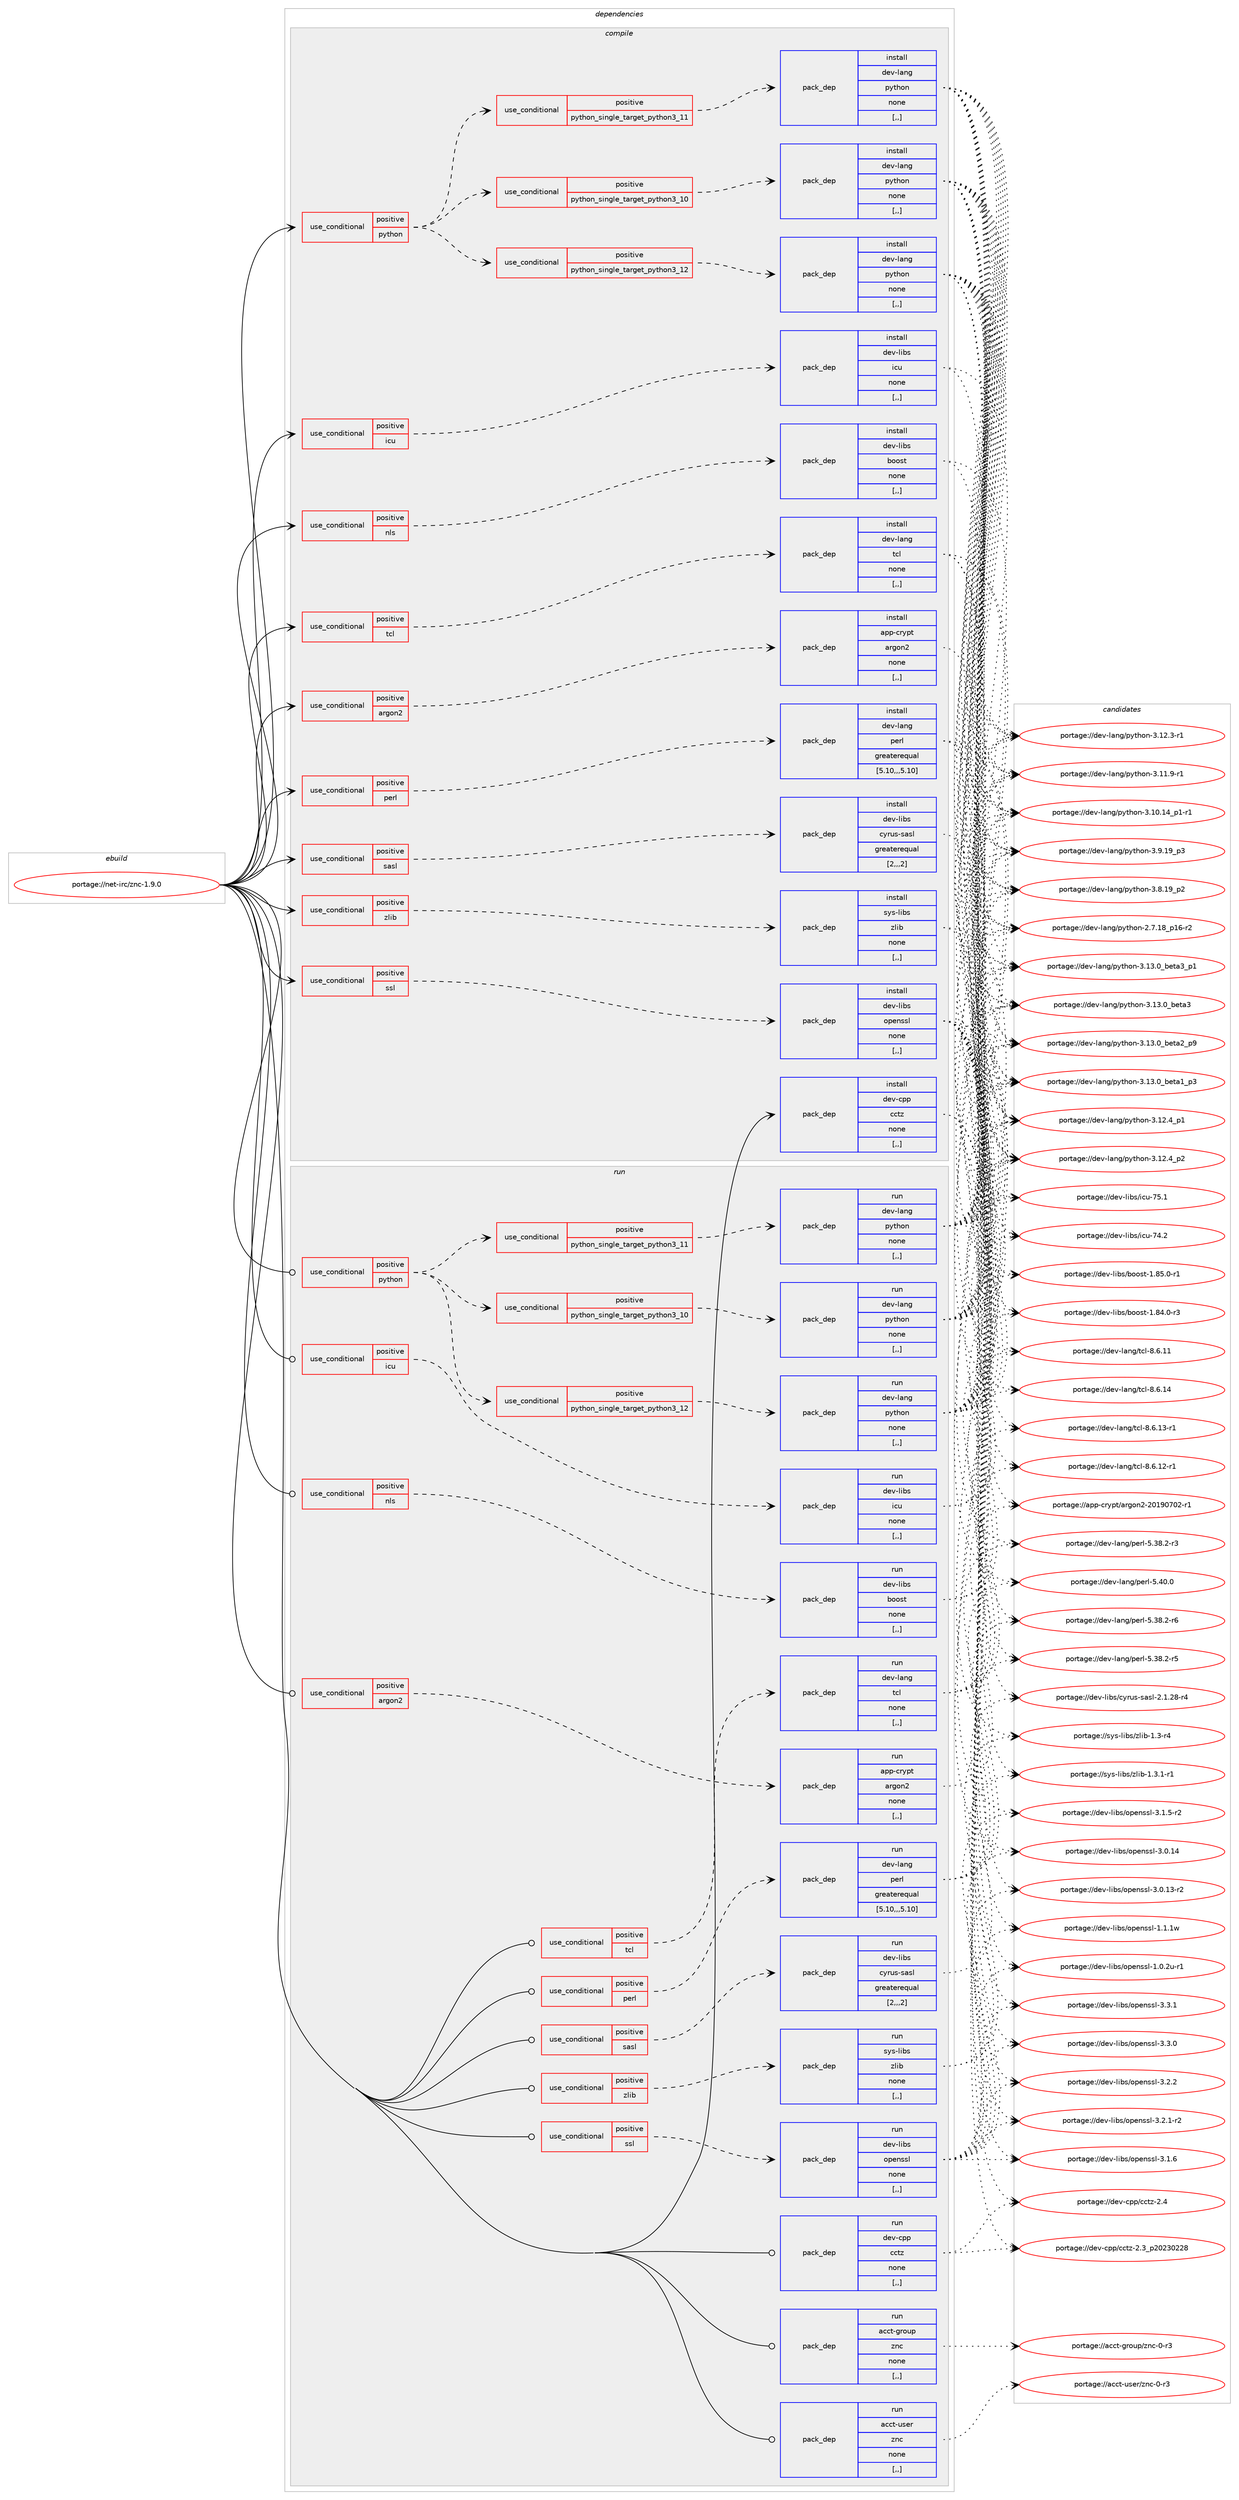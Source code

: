 digraph prolog {

# *************
# Graph options
# *************

newrank=true;
concentrate=true;
compound=true;
graph [rankdir=LR,fontname=Helvetica,fontsize=10,ranksep=1.5];#, ranksep=2.5, nodesep=0.2];
edge  [arrowhead=vee];
node  [fontname=Helvetica,fontsize=10];

# **********
# The ebuild
# **********

subgraph cluster_leftcol {
color=gray;
label=<<i>ebuild</i>>;
id [label="portage://net-irc/znc-1.9.0", color=red, width=4, href="../net-irc/znc-1.9.0.svg"];
}

# ****************
# The dependencies
# ****************

subgraph cluster_midcol {
color=gray;
label=<<i>dependencies</i>>;
subgraph cluster_compile {
fillcolor="#eeeeee";
style=filled;
label=<<i>compile</i>>;
subgraph cond92760 {
dependency356218 [label=<<TABLE BORDER="0" CELLBORDER="1" CELLSPACING="0" CELLPADDING="4"><TR><TD ROWSPAN="3" CELLPADDING="10">use_conditional</TD></TR><TR><TD>positive</TD></TR><TR><TD>argon2</TD></TR></TABLE>>, shape=none, color=red];
subgraph pack260799 {
dependency356219 [label=<<TABLE BORDER="0" CELLBORDER="1" CELLSPACING="0" CELLPADDING="4" WIDTH="220"><TR><TD ROWSPAN="6" CELLPADDING="30">pack_dep</TD></TR><TR><TD WIDTH="110">install</TD></TR><TR><TD>app-crypt</TD></TR><TR><TD>argon2</TD></TR><TR><TD>none</TD></TR><TR><TD>[,,]</TD></TR></TABLE>>, shape=none, color=blue];
}
dependency356218:e -> dependency356219:w [weight=20,style="dashed",arrowhead="vee"];
}
id:e -> dependency356218:w [weight=20,style="solid",arrowhead="vee"];
subgraph cond92761 {
dependency356220 [label=<<TABLE BORDER="0" CELLBORDER="1" CELLSPACING="0" CELLPADDING="4"><TR><TD ROWSPAN="3" CELLPADDING="10">use_conditional</TD></TR><TR><TD>positive</TD></TR><TR><TD>icu</TD></TR></TABLE>>, shape=none, color=red];
subgraph pack260800 {
dependency356221 [label=<<TABLE BORDER="0" CELLBORDER="1" CELLSPACING="0" CELLPADDING="4" WIDTH="220"><TR><TD ROWSPAN="6" CELLPADDING="30">pack_dep</TD></TR><TR><TD WIDTH="110">install</TD></TR><TR><TD>dev-libs</TD></TR><TR><TD>icu</TD></TR><TR><TD>none</TD></TR><TR><TD>[,,]</TD></TR></TABLE>>, shape=none, color=blue];
}
dependency356220:e -> dependency356221:w [weight=20,style="dashed",arrowhead="vee"];
}
id:e -> dependency356220:w [weight=20,style="solid",arrowhead="vee"];
subgraph cond92762 {
dependency356222 [label=<<TABLE BORDER="0" CELLBORDER="1" CELLSPACING="0" CELLPADDING="4"><TR><TD ROWSPAN="3" CELLPADDING="10">use_conditional</TD></TR><TR><TD>positive</TD></TR><TR><TD>nls</TD></TR></TABLE>>, shape=none, color=red];
subgraph pack260801 {
dependency356223 [label=<<TABLE BORDER="0" CELLBORDER="1" CELLSPACING="0" CELLPADDING="4" WIDTH="220"><TR><TD ROWSPAN="6" CELLPADDING="30">pack_dep</TD></TR><TR><TD WIDTH="110">install</TD></TR><TR><TD>dev-libs</TD></TR><TR><TD>boost</TD></TR><TR><TD>none</TD></TR><TR><TD>[,,]</TD></TR></TABLE>>, shape=none, color=blue];
}
dependency356222:e -> dependency356223:w [weight=20,style="dashed",arrowhead="vee"];
}
id:e -> dependency356222:w [weight=20,style="solid",arrowhead="vee"];
subgraph cond92763 {
dependency356224 [label=<<TABLE BORDER="0" CELLBORDER="1" CELLSPACING="0" CELLPADDING="4"><TR><TD ROWSPAN="3" CELLPADDING="10">use_conditional</TD></TR><TR><TD>positive</TD></TR><TR><TD>perl</TD></TR></TABLE>>, shape=none, color=red];
subgraph pack260802 {
dependency356225 [label=<<TABLE BORDER="0" CELLBORDER="1" CELLSPACING="0" CELLPADDING="4" WIDTH="220"><TR><TD ROWSPAN="6" CELLPADDING="30">pack_dep</TD></TR><TR><TD WIDTH="110">install</TD></TR><TR><TD>dev-lang</TD></TR><TR><TD>perl</TD></TR><TR><TD>greaterequal</TD></TR><TR><TD>[5.10,,,5.10]</TD></TR></TABLE>>, shape=none, color=blue];
}
dependency356224:e -> dependency356225:w [weight=20,style="dashed",arrowhead="vee"];
}
id:e -> dependency356224:w [weight=20,style="solid",arrowhead="vee"];
subgraph cond92764 {
dependency356226 [label=<<TABLE BORDER="0" CELLBORDER="1" CELLSPACING="0" CELLPADDING="4"><TR><TD ROWSPAN="3" CELLPADDING="10">use_conditional</TD></TR><TR><TD>positive</TD></TR><TR><TD>python</TD></TR></TABLE>>, shape=none, color=red];
subgraph cond92765 {
dependency356227 [label=<<TABLE BORDER="0" CELLBORDER="1" CELLSPACING="0" CELLPADDING="4"><TR><TD ROWSPAN="3" CELLPADDING="10">use_conditional</TD></TR><TR><TD>positive</TD></TR><TR><TD>python_single_target_python3_10</TD></TR></TABLE>>, shape=none, color=red];
subgraph pack260803 {
dependency356228 [label=<<TABLE BORDER="0" CELLBORDER="1" CELLSPACING="0" CELLPADDING="4" WIDTH="220"><TR><TD ROWSPAN="6" CELLPADDING="30">pack_dep</TD></TR><TR><TD WIDTH="110">install</TD></TR><TR><TD>dev-lang</TD></TR><TR><TD>python</TD></TR><TR><TD>none</TD></TR><TR><TD>[,,]</TD></TR></TABLE>>, shape=none, color=blue];
}
dependency356227:e -> dependency356228:w [weight=20,style="dashed",arrowhead="vee"];
}
dependency356226:e -> dependency356227:w [weight=20,style="dashed",arrowhead="vee"];
subgraph cond92766 {
dependency356229 [label=<<TABLE BORDER="0" CELLBORDER="1" CELLSPACING="0" CELLPADDING="4"><TR><TD ROWSPAN="3" CELLPADDING="10">use_conditional</TD></TR><TR><TD>positive</TD></TR><TR><TD>python_single_target_python3_11</TD></TR></TABLE>>, shape=none, color=red];
subgraph pack260804 {
dependency356230 [label=<<TABLE BORDER="0" CELLBORDER="1" CELLSPACING="0" CELLPADDING="4" WIDTH="220"><TR><TD ROWSPAN="6" CELLPADDING="30">pack_dep</TD></TR><TR><TD WIDTH="110">install</TD></TR><TR><TD>dev-lang</TD></TR><TR><TD>python</TD></TR><TR><TD>none</TD></TR><TR><TD>[,,]</TD></TR></TABLE>>, shape=none, color=blue];
}
dependency356229:e -> dependency356230:w [weight=20,style="dashed",arrowhead="vee"];
}
dependency356226:e -> dependency356229:w [weight=20,style="dashed",arrowhead="vee"];
subgraph cond92767 {
dependency356231 [label=<<TABLE BORDER="0" CELLBORDER="1" CELLSPACING="0" CELLPADDING="4"><TR><TD ROWSPAN="3" CELLPADDING="10">use_conditional</TD></TR><TR><TD>positive</TD></TR><TR><TD>python_single_target_python3_12</TD></TR></TABLE>>, shape=none, color=red];
subgraph pack260805 {
dependency356232 [label=<<TABLE BORDER="0" CELLBORDER="1" CELLSPACING="0" CELLPADDING="4" WIDTH="220"><TR><TD ROWSPAN="6" CELLPADDING="30">pack_dep</TD></TR><TR><TD WIDTH="110">install</TD></TR><TR><TD>dev-lang</TD></TR><TR><TD>python</TD></TR><TR><TD>none</TD></TR><TR><TD>[,,]</TD></TR></TABLE>>, shape=none, color=blue];
}
dependency356231:e -> dependency356232:w [weight=20,style="dashed",arrowhead="vee"];
}
dependency356226:e -> dependency356231:w [weight=20,style="dashed",arrowhead="vee"];
}
id:e -> dependency356226:w [weight=20,style="solid",arrowhead="vee"];
subgraph cond92768 {
dependency356233 [label=<<TABLE BORDER="0" CELLBORDER="1" CELLSPACING="0" CELLPADDING="4"><TR><TD ROWSPAN="3" CELLPADDING="10">use_conditional</TD></TR><TR><TD>positive</TD></TR><TR><TD>sasl</TD></TR></TABLE>>, shape=none, color=red];
subgraph pack260806 {
dependency356234 [label=<<TABLE BORDER="0" CELLBORDER="1" CELLSPACING="0" CELLPADDING="4" WIDTH="220"><TR><TD ROWSPAN="6" CELLPADDING="30">pack_dep</TD></TR><TR><TD WIDTH="110">install</TD></TR><TR><TD>dev-libs</TD></TR><TR><TD>cyrus-sasl</TD></TR><TR><TD>greaterequal</TD></TR><TR><TD>[2,,,2]</TD></TR></TABLE>>, shape=none, color=blue];
}
dependency356233:e -> dependency356234:w [weight=20,style="dashed",arrowhead="vee"];
}
id:e -> dependency356233:w [weight=20,style="solid",arrowhead="vee"];
subgraph cond92769 {
dependency356235 [label=<<TABLE BORDER="0" CELLBORDER="1" CELLSPACING="0" CELLPADDING="4"><TR><TD ROWSPAN="3" CELLPADDING="10">use_conditional</TD></TR><TR><TD>positive</TD></TR><TR><TD>ssl</TD></TR></TABLE>>, shape=none, color=red];
subgraph pack260807 {
dependency356236 [label=<<TABLE BORDER="0" CELLBORDER="1" CELLSPACING="0" CELLPADDING="4" WIDTH="220"><TR><TD ROWSPAN="6" CELLPADDING="30">pack_dep</TD></TR><TR><TD WIDTH="110">install</TD></TR><TR><TD>dev-libs</TD></TR><TR><TD>openssl</TD></TR><TR><TD>none</TD></TR><TR><TD>[,,]</TD></TR></TABLE>>, shape=none, color=blue];
}
dependency356235:e -> dependency356236:w [weight=20,style="dashed",arrowhead="vee"];
}
id:e -> dependency356235:w [weight=20,style="solid",arrowhead="vee"];
subgraph cond92770 {
dependency356237 [label=<<TABLE BORDER="0" CELLBORDER="1" CELLSPACING="0" CELLPADDING="4"><TR><TD ROWSPAN="3" CELLPADDING="10">use_conditional</TD></TR><TR><TD>positive</TD></TR><TR><TD>tcl</TD></TR></TABLE>>, shape=none, color=red];
subgraph pack260808 {
dependency356238 [label=<<TABLE BORDER="0" CELLBORDER="1" CELLSPACING="0" CELLPADDING="4" WIDTH="220"><TR><TD ROWSPAN="6" CELLPADDING="30">pack_dep</TD></TR><TR><TD WIDTH="110">install</TD></TR><TR><TD>dev-lang</TD></TR><TR><TD>tcl</TD></TR><TR><TD>none</TD></TR><TR><TD>[,,]</TD></TR></TABLE>>, shape=none, color=blue];
}
dependency356237:e -> dependency356238:w [weight=20,style="dashed",arrowhead="vee"];
}
id:e -> dependency356237:w [weight=20,style="solid",arrowhead="vee"];
subgraph cond92771 {
dependency356239 [label=<<TABLE BORDER="0" CELLBORDER="1" CELLSPACING="0" CELLPADDING="4"><TR><TD ROWSPAN="3" CELLPADDING="10">use_conditional</TD></TR><TR><TD>positive</TD></TR><TR><TD>zlib</TD></TR></TABLE>>, shape=none, color=red];
subgraph pack260809 {
dependency356240 [label=<<TABLE BORDER="0" CELLBORDER="1" CELLSPACING="0" CELLPADDING="4" WIDTH="220"><TR><TD ROWSPAN="6" CELLPADDING="30">pack_dep</TD></TR><TR><TD WIDTH="110">install</TD></TR><TR><TD>sys-libs</TD></TR><TR><TD>zlib</TD></TR><TR><TD>none</TD></TR><TR><TD>[,,]</TD></TR></TABLE>>, shape=none, color=blue];
}
dependency356239:e -> dependency356240:w [weight=20,style="dashed",arrowhead="vee"];
}
id:e -> dependency356239:w [weight=20,style="solid",arrowhead="vee"];
subgraph pack260810 {
dependency356241 [label=<<TABLE BORDER="0" CELLBORDER="1" CELLSPACING="0" CELLPADDING="4" WIDTH="220"><TR><TD ROWSPAN="6" CELLPADDING="30">pack_dep</TD></TR><TR><TD WIDTH="110">install</TD></TR><TR><TD>dev-cpp</TD></TR><TR><TD>cctz</TD></TR><TR><TD>none</TD></TR><TR><TD>[,,]</TD></TR></TABLE>>, shape=none, color=blue];
}
id:e -> dependency356241:w [weight=20,style="solid",arrowhead="vee"];
}
subgraph cluster_compileandrun {
fillcolor="#eeeeee";
style=filled;
label=<<i>compile and run</i>>;
}
subgraph cluster_run {
fillcolor="#eeeeee";
style=filled;
label=<<i>run</i>>;
subgraph cond92772 {
dependency356242 [label=<<TABLE BORDER="0" CELLBORDER="1" CELLSPACING="0" CELLPADDING="4"><TR><TD ROWSPAN="3" CELLPADDING="10">use_conditional</TD></TR><TR><TD>positive</TD></TR><TR><TD>argon2</TD></TR></TABLE>>, shape=none, color=red];
subgraph pack260811 {
dependency356243 [label=<<TABLE BORDER="0" CELLBORDER="1" CELLSPACING="0" CELLPADDING="4" WIDTH="220"><TR><TD ROWSPAN="6" CELLPADDING="30">pack_dep</TD></TR><TR><TD WIDTH="110">run</TD></TR><TR><TD>app-crypt</TD></TR><TR><TD>argon2</TD></TR><TR><TD>none</TD></TR><TR><TD>[,,]</TD></TR></TABLE>>, shape=none, color=blue];
}
dependency356242:e -> dependency356243:w [weight=20,style="dashed",arrowhead="vee"];
}
id:e -> dependency356242:w [weight=20,style="solid",arrowhead="odot"];
subgraph cond92773 {
dependency356244 [label=<<TABLE BORDER="0" CELLBORDER="1" CELLSPACING="0" CELLPADDING="4"><TR><TD ROWSPAN="3" CELLPADDING="10">use_conditional</TD></TR><TR><TD>positive</TD></TR><TR><TD>icu</TD></TR></TABLE>>, shape=none, color=red];
subgraph pack260812 {
dependency356245 [label=<<TABLE BORDER="0" CELLBORDER="1" CELLSPACING="0" CELLPADDING="4" WIDTH="220"><TR><TD ROWSPAN="6" CELLPADDING="30">pack_dep</TD></TR><TR><TD WIDTH="110">run</TD></TR><TR><TD>dev-libs</TD></TR><TR><TD>icu</TD></TR><TR><TD>none</TD></TR><TR><TD>[,,]</TD></TR></TABLE>>, shape=none, color=blue];
}
dependency356244:e -> dependency356245:w [weight=20,style="dashed",arrowhead="vee"];
}
id:e -> dependency356244:w [weight=20,style="solid",arrowhead="odot"];
subgraph cond92774 {
dependency356246 [label=<<TABLE BORDER="0" CELLBORDER="1" CELLSPACING="0" CELLPADDING="4"><TR><TD ROWSPAN="3" CELLPADDING="10">use_conditional</TD></TR><TR><TD>positive</TD></TR><TR><TD>nls</TD></TR></TABLE>>, shape=none, color=red];
subgraph pack260813 {
dependency356247 [label=<<TABLE BORDER="0" CELLBORDER="1" CELLSPACING="0" CELLPADDING="4" WIDTH="220"><TR><TD ROWSPAN="6" CELLPADDING="30">pack_dep</TD></TR><TR><TD WIDTH="110">run</TD></TR><TR><TD>dev-libs</TD></TR><TR><TD>boost</TD></TR><TR><TD>none</TD></TR><TR><TD>[,,]</TD></TR></TABLE>>, shape=none, color=blue];
}
dependency356246:e -> dependency356247:w [weight=20,style="dashed",arrowhead="vee"];
}
id:e -> dependency356246:w [weight=20,style="solid",arrowhead="odot"];
subgraph cond92775 {
dependency356248 [label=<<TABLE BORDER="0" CELLBORDER="1" CELLSPACING="0" CELLPADDING="4"><TR><TD ROWSPAN="3" CELLPADDING="10">use_conditional</TD></TR><TR><TD>positive</TD></TR><TR><TD>perl</TD></TR></TABLE>>, shape=none, color=red];
subgraph pack260814 {
dependency356249 [label=<<TABLE BORDER="0" CELLBORDER="1" CELLSPACING="0" CELLPADDING="4" WIDTH="220"><TR><TD ROWSPAN="6" CELLPADDING="30">pack_dep</TD></TR><TR><TD WIDTH="110">run</TD></TR><TR><TD>dev-lang</TD></TR><TR><TD>perl</TD></TR><TR><TD>greaterequal</TD></TR><TR><TD>[5.10,,,5.10]</TD></TR></TABLE>>, shape=none, color=blue];
}
dependency356248:e -> dependency356249:w [weight=20,style="dashed",arrowhead="vee"];
}
id:e -> dependency356248:w [weight=20,style="solid",arrowhead="odot"];
subgraph cond92776 {
dependency356250 [label=<<TABLE BORDER="0" CELLBORDER="1" CELLSPACING="0" CELLPADDING="4"><TR><TD ROWSPAN="3" CELLPADDING="10">use_conditional</TD></TR><TR><TD>positive</TD></TR><TR><TD>python</TD></TR></TABLE>>, shape=none, color=red];
subgraph cond92777 {
dependency356251 [label=<<TABLE BORDER="0" CELLBORDER="1" CELLSPACING="0" CELLPADDING="4"><TR><TD ROWSPAN="3" CELLPADDING="10">use_conditional</TD></TR><TR><TD>positive</TD></TR><TR><TD>python_single_target_python3_10</TD></TR></TABLE>>, shape=none, color=red];
subgraph pack260815 {
dependency356252 [label=<<TABLE BORDER="0" CELLBORDER="1" CELLSPACING="0" CELLPADDING="4" WIDTH="220"><TR><TD ROWSPAN="6" CELLPADDING="30">pack_dep</TD></TR><TR><TD WIDTH="110">run</TD></TR><TR><TD>dev-lang</TD></TR><TR><TD>python</TD></TR><TR><TD>none</TD></TR><TR><TD>[,,]</TD></TR></TABLE>>, shape=none, color=blue];
}
dependency356251:e -> dependency356252:w [weight=20,style="dashed",arrowhead="vee"];
}
dependency356250:e -> dependency356251:w [weight=20,style="dashed",arrowhead="vee"];
subgraph cond92778 {
dependency356253 [label=<<TABLE BORDER="0" CELLBORDER="1" CELLSPACING="0" CELLPADDING="4"><TR><TD ROWSPAN="3" CELLPADDING="10">use_conditional</TD></TR><TR><TD>positive</TD></TR><TR><TD>python_single_target_python3_11</TD></TR></TABLE>>, shape=none, color=red];
subgraph pack260816 {
dependency356254 [label=<<TABLE BORDER="0" CELLBORDER="1" CELLSPACING="0" CELLPADDING="4" WIDTH="220"><TR><TD ROWSPAN="6" CELLPADDING="30">pack_dep</TD></TR><TR><TD WIDTH="110">run</TD></TR><TR><TD>dev-lang</TD></TR><TR><TD>python</TD></TR><TR><TD>none</TD></TR><TR><TD>[,,]</TD></TR></TABLE>>, shape=none, color=blue];
}
dependency356253:e -> dependency356254:w [weight=20,style="dashed",arrowhead="vee"];
}
dependency356250:e -> dependency356253:w [weight=20,style="dashed",arrowhead="vee"];
subgraph cond92779 {
dependency356255 [label=<<TABLE BORDER="0" CELLBORDER="1" CELLSPACING="0" CELLPADDING="4"><TR><TD ROWSPAN="3" CELLPADDING="10">use_conditional</TD></TR><TR><TD>positive</TD></TR><TR><TD>python_single_target_python3_12</TD></TR></TABLE>>, shape=none, color=red];
subgraph pack260817 {
dependency356256 [label=<<TABLE BORDER="0" CELLBORDER="1" CELLSPACING="0" CELLPADDING="4" WIDTH="220"><TR><TD ROWSPAN="6" CELLPADDING="30">pack_dep</TD></TR><TR><TD WIDTH="110">run</TD></TR><TR><TD>dev-lang</TD></TR><TR><TD>python</TD></TR><TR><TD>none</TD></TR><TR><TD>[,,]</TD></TR></TABLE>>, shape=none, color=blue];
}
dependency356255:e -> dependency356256:w [weight=20,style="dashed",arrowhead="vee"];
}
dependency356250:e -> dependency356255:w [weight=20,style="dashed",arrowhead="vee"];
}
id:e -> dependency356250:w [weight=20,style="solid",arrowhead="odot"];
subgraph cond92780 {
dependency356257 [label=<<TABLE BORDER="0" CELLBORDER="1" CELLSPACING="0" CELLPADDING="4"><TR><TD ROWSPAN="3" CELLPADDING="10">use_conditional</TD></TR><TR><TD>positive</TD></TR><TR><TD>sasl</TD></TR></TABLE>>, shape=none, color=red];
subgraph pack260818 {
dependency356258 [label=<<TABLE BORDER="0" CELLBORDER="1" CELLSPACING="0" CELLPADDING="4" WIDTH="220"><TR><TD ROWSPAN="6" CELLPADDING="30">pack_dep</TD></TR><TR><TD WIDTH="110">run</TD></TR><TR><TD>dev-libs</TD></TR><TR><TD>cyrus-sasl</TD></TR><TR><TD>greaterequal</TD></TR><TR><TD>[2,,,2]</TD></TR></TABLE>>, shape=none, color=blue];
}
dependency356257:e -> dependency356258:w [weight=20,style="dashed",arrowhead="vee"];
}
id:e -> dependency356257:w [weight=20,style="solid",arrowhead="odot"];
subgraph cond92781 {
dependency356259 [label=<<TABLE BORDER="0" CELLBORDER="1" CELLSPACING="0" CELLPADDING="4"><TR><TD ROWSPAN="3" CELLPADDING="10">use_conditional</TD></TR><TR><TD>positive</TD></TR><TR><TD>ssl</TD></TR></TABLE>>, shape=none, color=red];
subgraph pack260819 {
dependency356260 [label=<<TABLE BORDER="0" CELLBORDER="1" CELLSPACING="0" CELLPADDING="4" WIDTH="220"><TR><TD ROWSPAN="6" CELLPADDING="30">pack_dep</TD></TR><TR><TD WIDTH="110">run</TD></TR><TR><TD>dev-libs</TD></TR><TR><TD>openssl</TD></TR><TR><TD>none</TD></TR><TR><TD>[,,]</TD></TR></TABLE>>, shape=none, color=blue];
}
dependency356259:e -> dependency356260:w [weight=20,style="dashed",arrowhead="vee"];
}
id:e -> dependency356259:w [weight=20,style="solid",arrowhead="odot"];
subgraph cond92782 {
dependency356261 [label=<<TABLE BORDER="0" CELLBORDER="1" CELLSPACING="0" CELLPADDING="4"><TR><TD ROWSPAN="3" CELLPADDING="10">use_conditional</TD></TR><TR><TD>positive</TD></TR><TR><TD>tcl</TD></TR></TABLE>>, shape=none, color=red];
subgraph pack260820 {
dependency356262 [label=<<TABLE BORDER="0" CELLBORDER="1" CELLSPACING="0" CELLPADDING="4" WIDTH="220"><TR><TD ROWSPAN="6" CELLPADDING="30">pack_dep</TD></TR><TR><TD WIDTH="110">run</TD></TR><TR><TD>dev-lang</TD></TR><TR><TD>tcl</TD></TR><TR><TD>none</TD></TR><TR><TD>[,,]</TD></TR></TABLE>>, shape=none, color=blue];
}
dependency356261:e -> dependency356262:w [weight=20,style="dashed",arrowhead="vee"];
}
id:e -> dependency356261:w [weight=20,style="solid",arrowhead="odot"];
subgraph cond92783 {
dependency356263 [label=<<TABLE BORDER="0" CELLBORDER="1" CELLSPACING="0" CELLPADDING="4"><TR><TD ROWSPAN="3" CELLPADDING="10">use_conditional</TD></TR><TR><TD>positive</TD></TR><TR><TD>zlib</TD></TR></TABLE>>, shape=none, color=red];
subgraph pack260821 {
dependency356264 [label=<<TABLE BORDER="0" CELLBORDER="1" CELLSPACING="0" CELLPADDING="4" WIDTH="220"><TR><TD ROWSPAN="6" CELLPADDING="30">pack_dep</TD></TR><TR><TD WIDTH="110">run</TD></TR><TR><TD>sys-libs</TD></TR><TR><TD>zlib</TD></TR><TR><TD>none</TD></TR><TR><TD>[,,]</TD></TR></TABLE>>, shape=none, color=blue];
}
dependency356263:e -> dependency356264:w [weight=20,style="dashed",arrowhead="vee"];
}
id:e -> dependency356263:w [weight=20,style="solid",arrowhead="odot"];
subgraph pack260822 {
dependency356265 [label=<<TABLE BORDER="0" CELLBORDER="1" CELLSPACING="0" CELLPADDING="4" WIDTH="220"><TR><TD ROWSPAN="6" CELLPADDING="30">pack_dep</TD></TR><TR><TD WIDTH="110">run</TD></TR><TR><TD>acct-group</TD></TR><TR><TD>znc</TD></TR><TR><TD>none</TD></TR><TR><TD>[,,]</TD></TR></TABLE>>, shape=none, color=blue];
}
id:e -> dependency356265:w [weight=20,style="solid",arrowhead="odot"];
subgraph pack260823 {
dependency356266 [label=<<TABLE BORDER="0" CELLBORDER="1" CELLSPACING="0" CELLPADDING="4" WIDTH="220"><TR><TD ROWSPAN="6" CELLPADDING="30">pack_dep</TD></TR><TR><TD WIDTH="110">run</TD></TR><TR><TD>acct-user</TD></TR><TR><TD>znc</TD></TR><TR><TD>none</TD></TR><TR><TD>[,,]</TD></TR></TABLE>>, shape=none, color=blue];
}
id:e -> dependency356266:w [weight=20,style="solid",arrowhead="odot"];
subgraph pack260824 {
dependency356267 [label=<<TABLE BORDER="0" CELLBORDER="1" CELLSPACING="0" CELLPADDING="4" WIDTH="220"><TR><TD ROWSPAN="6" CELLPADDING="30">pack_dep</TD></TR><TR><TD WIDTH="110">run</TD></TR><TR><TD>dev-cpp</TD></TR><TR><TD>cctz</TD></TR><TR><TD>none</TD></TR><TR><TD>[,,]</TD></TR></TABLE>>, shape=none, color=blue];
}
id:e -> dependency356267:w [weight=20,style="solid",arrowhead="odot"];
}
}

# **************
# The candidates
# **************

subgraph cluster_choices {
rank=same;
color=gray;
label=<<i>candidates</i>>;

subgraph choice260799 {
color=black;
nodesep=1;
choice9711211245991141211121164797114103111110504550484957485548504511449 [label="portage://app-crypt/argon2-20190702-r1", color=red, width=4,href="../app-crypt/argon2-20190702-r1.svg"];
dependency356219:e -> choice9711211245991141211121164797114103111110504550484957485548504511449:w [style=dotted,weight="100"];
}
subgraph choice260800 {
color=black;
nodesep=1;
choice100101118451081059811547105991174555534649 [label="portage://dev-libs/icu-75.1", color=red, width=4,href="../dev-libs/icu-75.1.svg"];
choice100101118451081059811547105991174555524650 [label="portage://dev-libs/icu-74.2", color=red, width=4,href="../dev-libs/icu-74.2.svg"];
dependency356221:e -> choice100101118451081059811547105991174555534649:w [style=dotted,weight="100"];
dependency356221:e -> choice100101118451081059811547105991174555524650:w [style=dotted,weight="100"];
}
subgraph choice260801 {
color=black;
nodesep=1;
choice10010111845108105981154798111111115116454946565346484511449 [label="portage://dev-libs/boost-1.85.0-r1", color=red, width=4,href="../dev-libs/boost-1.85.0-r1.svg"];
choice10010111845108105981154798111111115116454946565246484511451 [label="portage://dev-libs/boost-1.84.0-r3", color=red, width=4,href="../dev-libs/boost-1.84.0-r3.svg"];
dependency356223:e -> choice10010111845108105981154798111111115116454946565346484511449:w [style=dotted,weight="100"];
dependency356223:e -> choice10010111845108105981154798111111115116454946565246484511451:w [style=dotted,weight="100"];
}
subgraph choice260802 {
color=black;
nodesep=1;
choice10010111845108971101034711210111410845534652484648 [label="portage://dev-lang/perl-5.40.0", color=red, width=4,href="../dev-lang/perl-5.40.0.svg"];
choice100101118451089711010347112101114108455346515646504511454 [label="portage://dev-lang/perl-5.38.2-r6", color=red, width=4,href="../dev-lang/perl-5.38.2-r6.svg"];
choice100101118451089711010347112101114108455346515646504511453 [label="portage://dev-lang/perl-5.38.2-r5", color=red, width=4,href="../dev-lang/perl-5.38.2-r5.svg"];
choice100101118451089711010347112101114108455346515646504511451 [label="portage://dev-lang/perl-5.38.2-r3", color=red, width=4,href="../dev-lang/perl-5.38.2-r3.svg"];
dependency356225:e -> choice10010111845108971101034711210111410845534652484648:w [style=dotted,weight="100"];
dependency356225:e -> choice100101118451089711010347112101114108455346515646504511454:w [style=dotted,weight="100"];
dependency356225:e -> choice100101118451089711010347112101114108455346515646504511453:w [style=dotted,weight="100"];
dependency356225:e -> choice100101118451089711010347112101114108455346515646504511451:w [style=dotted,weight="100"];
}
subgraph choice260803 {
color=black;
nodesep=1;
choice10010111845108971101034711212111610411111045514649514648959810111697519511249 [label="portage://dev-lang/python-3.13.0_beta3_p1", color=red, width=4,href="../dev-lang/python-3.13.0_beta3_p1.svg"];
choice1001011184510897110103471121211161041111104551464951464895981011169751 [label="portage://dev-lang/python-3.13.0_beta3", color=red, width=4,href="../dev-lang/python-3.13.0_beta3.svg"];
choice10010111845108971101034711212111610411111045514649514648959810111697509511257 [label="portage://dev-lang/python-3.13.0_beta2_p9", color=red, width=4,href="../dev-lang/python-3.13.0_beta2_p9.svg"];
choice10010111845108971101034711212111610411111045514649514648959810111697499511251 [label="portage://dev-lang/python-3.13.0_beta1_p3", color=red, width=4,href="../dev-lang/python-3.13.0_beta1_p3.svg"];
choice100101118451089711010347112121116104111110455146495046529511250 [label="portage://dev-lang/python-3.12.4_p2", color=red, width=4,href="../dev-lang/python-3.12.4_p2.svg"];
choice100101118451089711010347112121116104111110455146495046529511249 [label="portage://dev-lang/python-3.12.4_p1", color=red, width=4,href="../dev-lang/python-3.12.4_p1.svg"];
choice100101118451089711010347112121116104111110455146495046514511449 [label="portage://dev-lang/python-3.12.3-r1", color=red, width=4,href="../dev-lang/python-3.12.3-r1.svg"];
choice100101118451089711010347112121116104111110455146494946574511449 [label="portage://dev-lang/python-3.11.9-r1", color=red, width=4,href="../dev-lang/python-3.11.9-r1.svg"];
choice100101118451089711010347112121116104111110455146494846495295112494511449 [label="portage://dev-lang/python-3.10.14_p1-r1", color=red, width=4,href="../dev-lang/python-3.10.14_p1-r1.svg"];
choice100101118451089711010347112121116104111110455146574649579511251 [label="portage://dev-lang/python-3.9.19_p3", color=red, width=4,href="../dev-lang/python-3.9.19_p3.svg"];
choice100101118451089711010347112121116104111110455146564649579511250 [label="portage://dev-lang/python-3.8.19_p2", color=red, width=4,href="../dev-lang/python-3.8.19_p2.svg"];
choice100101118451089711010347112121116104111110455046554649569511249544511450 [label="portage://dev-lang/python-2.7.18_p16-r2", color=red, width=4,href="../dev-lang/python-2.7.18_p16-r2.svg"];
dependency356228:e -> choice10010111845108971101034711212111610411111045514649514648959810111697519511249:w [style=dotted,weight="100"];
dependency356228:e -> choice1001011184510897110103471121211161041111104551464951464895981011169751:w [style=dotted,weight="100"];
dependency356228:e -> choice10010111845108971101034711212111610411111045514649514648959810111697509511257:w [style=dotted,weight="100"];
dependency356228:e -> choice10010111845108971101034711212111610411111045514649514648959810111697499511251:w [style=dotted,weight="100"];
dependency356228:e -> choice100101118451089711010347112121116104111110455146495046529511250:w [style=dotted,weight="100"];
dependency356228:e -> choice100101118451089711010347112121116104111110455146495046529511249:w [style=dotted,weight="100"];
dependency356228:e -> choice100101118451089711010347112121116104111110455146495046514511449:w [style=dotted,weight="100"];
dependency356228:e -> choice100101118451089711010347112121116104111110455146494946574511449:w [style=dotted,weight="100"];
dependency356228:e -> choice100101118451089711010347112121116104111110455146494846495295112494511449:w [style=dotted,weight="100"];
dependency356228:e -> choice100101118451089711010347112121116104111110455146574649579511251:w [style=dotted,weight="100"];
dependency356228:e -> choice100101118451089711010347112121116104111110455146564649579511250:w [style=dotted,weight="100"];
dependency356228:e -> choice100101118451089711010347112121116104111110455046554649569511249544511450:w [style=dotted,weight="100"];
}
subgraph choice260804 {
color=black;
nodesep=1;
choice10010111845108971101034711212111610411111045514649514648959810111697519511249 [label="portage://dev-lang/python-3.13.0_beta3_p1", color=red, width=4,href="../dev-lang/python-3.13.0_beta3_p1.svg"];
choice1001011184510897110103471121211161041111104551464951464895981011169751 [label="portage://dev-lang/python-3.13.0_beta3", color=red, width=4,href="../dev-lang/python-3.13.0_beta3.svg"];
choice10010111845108971101034711212111610411111045514649514648959810111697509511257 [label="portage://dev-lang/python-3.13.0_beta2_p9", color=red, width=4,href="../dev-lang/python-3.13.0_beta2_p9.svg"];
choice10010111845108971101034711212111610411111045514649514648959810111697499511251 [label="portage://dev-lang/python-3.13.0_beta1_p3", color=red, width=4,href="../dev-lang/python-3.13.0_beta1_p3.svg"];
choice100101118451089711010347112121116104111110455146495046529511250 [label="portage://dev-lang/python-3.12.4_p2", color=red, width=4,href="../dev-lang/python-3.12.4_p2.svg"];
choice100101118451089711010347112121116104111110455146495046529511249 [label="portage://dev-lang/python-3.12.4_p1", color=red, width=4,href="../dev-lang/python-3.12.4_p1.svg"];
choice100101118451089711010347112121116104111110455146495046514511449 [label="portage://dev-lang/python-3.12.3-r1", color=red, width=4,href="../dev-lang/python-3.12.3-r1.svg"];
choice100101118451089711010347112121116104111110455146494946574511449 [label="portage://dev-lang/python-3.11.9-r1", color=red, width=4,href="../dev-lang/python-3.11.9-r1.svg"];
choice100101118451089711010347112121116104111110455146494846495295112494511449 [label="portage://dev-lang/python-3.10.14_p1-r1", color=red, width=4,href="../dev-lang/python-3.10.14_p1-r1.svg"];
choice100101118451089711010347112121116104111110455146574649579511251 [label="portage://dev-lang/python-3.9.19_p3", color=red, width=4,href="../dev-lang/python-3.9.19_p3.svg"];
choice100101118451089711010347112121116104111110455146564649579511250 [label="portage://dev-lang/python-3.8.19_p2", color=red, width=4,href="../dev-lang/python-3.8.19_p2.svg"];
choice100101118451089711010347112121116104111110455046554649569511249544511450 [label="portage://dev-lang/python-2.7.18_p16-r2", color=red, width=4,href="../dev-lang/python-2.7.18_p16-r2.svg"];
dependency356230:e -> choice10010111845108971101034711212111610411111045514649514648959810111697519511249:w [style=dotted,weight="100"];
dependency356230:e -> choice1001011184510897110103471121211161041111104551464951464895981011169751:w [style=dotted,weight="100"];
dependency356230:e -> choice10010111845108971101034711212111610411111045514649514648959810111697509511257:w [style=dotted,weight="100"];
dependency356230:e -> choice10010111845108971101034711212111610411111045514649514648959810111697499511251:w [style=dotted,weight="100"];
dependency356230:e -> choice100101118451089711010347112121116104111110455146495046529511250:w [style=dotted,weight="100"];
dependency356230:e -> choice100101118451089711010347112121116104111110455146495046529511249:w [style=dotted,weight="100"];
dependency356230:e -> choice100101118451089711010347112121116104111110455146495046514511449:w [style=dotted,weight="100"];
dependency356230:e -> choice100101118451089711010347112121116104111110455146494946574511449:w [style=dotted,weight="100"];
dependency356230:e -> choice100101118451089711010347112121116104111110455146494846495295112494511449:w [style=dotted,weight="100"];
dependency356230:e -> choice100101118451089711010347112121116104111110455146574649579511251:w [style=dotted,weight="100"];
dependency356230:e -> choice100101118451089711010347112121116104111110455146564649579511250:w [style=dotted,weight="100"];
dependency356230:e -> choice100101118451089711010347112121116104111110455046554649569511249544511450:w [style=dotted,weight="100"];
}
subgraph choice260805 {
color=black;
nodesep=1;
choice10010111845108971101034711212111610411111045514649514648959810111697519511249 [label="portage://dev-lang/python-3.13.0_beta3_p1", color=red, width=4,href="../dev-lang/python-3.13.0_beta3_p1.svg"];
choice1001011184510897110103471121211161041111104551464951464895981011169751 [label="portage://dev-lang/python-3.13.0_beta3", color=red, width=4,href="../dev-lang/python-3.13.0_beta3.svg"];
choice10010111845108971101034711212111610411111045514649514648959810111697509511257 [label="portage://dev-lang/python-3.13.0_beta2_p9", color=red, width=4,href="../dev-lang/python-3.13.0_beta2_p9.svg"];
choice10010111845108971101034711212111610411111045514649514648959810111697499511251 [label="portage://dev-lang/python-3.13.0_beta1_p3", color=red, width=4,href="../dev-lang/python-3.13.0_beta1_p3.svg"];
choice100101118451089711010347112121116104111110455146495046529511250 [label="portage://dev-lang/python-3.12.4_p2", color=red, width=4,href="../dev-lang/python-3.12.4_p2.svg"];
choice100101118451089711010347112121116104111110455146495046529511249 [label="portage://dev-lang/python-3.12.4_p1", color=red, width=4,href="../dev-lang/python-3.12.4_p1.svg"];
choice100101118451089711010347112121116104111110455146495046514511449 [label="portage://dev-lang/python-3.12.3-r1", color=red, width=4,href="../dev-lang/python-3.12.3-r1.svg"];
choice100101118451089711010347112121116104111110455146494946574511449 [label="portage://dev-lang/python-3.11.9-r1", color=red, width=4,href="../dev-lang/python-3.11.9-r1.svg"];
choice100101118451089711010347112121116104111110455146494846495295112494511449 [label="portage://dev-lang/python-3.10.14_p1-r1", color=red, width=4,href="../dev-lang/python-3.10.14_p1-r1.svg"];
choice100101118451089711010347112121116104111110455146574649579511251 [label="portage://dev-lang/python-3.9.19_p3", color=red, width=4,href="../dev-lang/python-3.9.19_p3.svg"];
choice100101118451089711010347112121116104111110455146564649579511250 [label="portage://dev-lang/python-3.8.19_p2", color=red, width=4,href="../dev-lang/python-3.8.19_p2.svg"];
choice100101118451089711010347112121116104111110455046554649569511249544511450 [label="portage://dev-lang/python-2.7.18_p16-r2", color=red, width=4,href="../dev-lang/python-2.7.18_p16-r2.svg"];
dependency356232:e -> choice10010111845108971101034711212111610411111045514649514648959810111697519511249:w [style=dotted,weight="100"];
dependency356232:e -> choice1001011184510897110103471121211161041111104551464951464895981011169751:w [style=dotted,weight="100"];
dependency356232:e -> choice10010111845108971101034711212111610411111045514649514648959810111697509511257:w [style=dotted,weight="100"];
dependency356232:e -> choice10010111845108971101034711212111610411111045514649514648959810111697499511251:w [style=dotted,weight="100"];
dependency356232:e -> choice100101118451089711010347112121116104111110455146495046529511250:w [style=dotted,weight="100"];
dependency356232:e -> choice100101118451089711010347112121116104111110455146495046529511249:w [style=dotted,weight="100"];
dependency356232:e -> choice100101118451089711010347112121116104111110455146495046514511449:w [style=dotted,weight="100"];
dependency356232:e -> choice100101118451089711010347112121116104111110455146494946574511449:w [style=dotted,weight="100"];
dependency356232:e -> choice100101118451089711010347112121116104111110455146494846495295112494511449:w [style=dotted,weight="100"];
dependency356232:e -> choice100101118451089711010347112121116104111110455146574649579511251:w [style=dotted,weight="100"];
dependency356232:e -> choice100101118451089711010347112121116104111110455146564649579511250:w [style=dotted,weight="100"];
dependency356232:e -> choice100101118451089711010347112121116104111110455046554649569511249544511450:w [style=dotted,weight="100"];
}
subgraph choice260806 {
color=black;
nodesep=1;
choice100101118451081059811547991211141171154511597115108455046494650564511452 [label="portage://dev-libs/cyrus-sasl-2.1.28-r4", color=red, width=4,href="../dev-libs/cyrus-sasl-2.1.28-r4.svg"];
dependency356234:e -> choice100101118451081059811547991211141171154511597115108455046494650564511452:w [style=dotted,weight="100"];
}
subgraph choice260807 {
color=black;
nodesep=1;
choice100101118451081059811547111112101110115115108455146514649 [label="portage://dev-libs/openssl-3.3.1", color=red, width=4,href="../dev-libs/openssl-3.3.1.svg"];
choice100101118451081059811547111112101110115115108455146514648 [label="portage://dev-libs/openssl-3.3.0", color=red, width=4,href="../dev-libs/openssl-3.3.0.svg"];
choice100101118451081059811547111112101110115115108455146504650 [label="portage://dev-libs/openssl-3.2.2", color=red, width=4,href="../dev-libs/openssl-3.2.2.svg"];
choice1001011184510810598115471111121011101151151084551465046494511450 [label="portage://dev-libs/openssl-3.2.1-r2", color=red, width=4,href="../dev-libs/openssl-3.2.1-r2.svg"];
choice100101118451081059811547111112101110115115108455146494654 [label="portage://dev-libs/openssl-3.1.6", color=red, width=4,href="../dev-libs/openssl-3.1.6.svg"];
choice1001011184510810598115471111121011101151151084551464946534511450 [label="portage://dev-libs/openssl-3.1.5-r2", color=red, width=4,href="../dev-libs/openssl-3.1.5-r2.svg"];
choice10010111845108105981154711111210111011511510845514648464952 [label="portage://dev-libs/openssl-3.0.14", color=red, width=4,href="../dev-libs/openssl-3.0.14.svg"];
choice100101118451081059811547111112101110115115108455146484649514511450 [label="portage://dev-libs/openssl-3.0.13-r2", color=red, width=4,href="../dev-libs/openssl-3.0.13-r2.svg"];
choice100101118451081059811547111112101110115115108454946494649119 [label="portage://dev-libs/openssl-1.1.1w", color=red, width=4,href="../dev-libs/openssl-1.1.1w.svg"];
choice1001011184510810598115471111121011101151151084549464846501174511449 [label="portage://dev-libs/openssl-1.0.2u-r1", color=red, width=4,href="../dev-libs/openssl-1.0.2u-r1.svg"];
dependency356236:e -> choice100101118451081059811547111112101110115115108455146514649:w [style=dotted,weight="100"];
dependency356236:e -> choice100101118451081059811547111112101110115115108455146514648:w [style=dotted,weight="100"];
dependency356236:e -> choice100101118451081059811547111112101110115115108455146504650:w [style=dotted,weight="100"];
dependency356236:e -> choice1001011184510810598115471111121011101151151084551465046494511450:w [style=dotted,weight="100"];
dependency356236:e -> choice100101118451081059811547111112101110115115108455146494654:w [style=dotted,weight="100"];
dependency356236:e -> choice1001011184510810598115471111121011101151151084551464946534511450:w [style=dotted,weight="100"];
dependency356236:e -> choice10010111845108105981154711111210111011511510845514648464952:w [style=dotted,weight="100"];
dependency356236:e -> choice100101118451081059811547111112101110115115108455146484649514511450:w [style=dotted,weight="100"];
dependency356236:e -> choice100101118451081059811547111112101110115115108454946494649119:w [style=dotted,weight="100"];
dependency356236:e -> choice1001011184510810598115471111121011101151151084549464846501174511449:w [style=dotted,weight="100"];
}
subgraph choice260808 {
color=black;
nodesep=1;
choice1001011184510897110103471169910845564654464952 [label="portage://dev-lang/tcl-8.6.14", color=red, width=4,href="../dev-lang/tcl-8.6.14.svg"];
choice10010111845108971101034711699108455646544649514511449 [label="portage://dev-lang/tcl-8.6.13-r1", color=red, width=4,href="../dev-lang/tcl-8.6.13-r1.svg"];
choice10010111845108971101034711699108455646544649504511449 [label="portage://dev-lang/tcl-8.6.12-r1", color=red, width=4,href="../dev-lang/tcl-8.6.12-r1.svg"];
choice1001011184510897110103471169910845564654464949 [label="portage://dev-lang/tcl-8.6.11", color=red, width=4,href="../dev-lang/tcl-8.6.11.svg"];
dependency356238:e -> choice1001011184510897110103471169910845564654464952:w [style=dotted,weight="100"];
dependency356238:e -> choice10010111845108971101034711699108455646544649514511449:w [style=dotted,weight="100"];
dependency356238:e -> choice10010111845108971101034711699108455646544649504511449:w [style=dotted,weight="100"];
dependency356238:e -> choice1001011184510897110103471169910845564654464949:w [style=dotted,weight="100"];
}
subgraph choice260809 {
color=black;
nodesep=1;
choice115121115451081059811547122108105984549465146494511449 [label="portage://sys-libs/zlib-1.3.1-r1", color=red, width=4,href="../sys-libs/zlib-1.3.1-r1.svg"];
choice11512111545108105981154712210810598454946514511452 [label="portage://sys-libs/zlib-1.3-r4", color=red, width=4,href="../sys-libs/zlib-1.3-r4.svg"];
dependency356240:e -> choice115121115451081059811547122108105984549465146494511449:w [style=dotted,weight="100"];
dependency356240:e -> choice11512111545108105981154712210810598454946514511452:w [style=dotted,weight="100"];
}
subgraph choice260810 {
color=black;
nodesep=1;
choice100101118459911211247999911612245504652 [label="portage://dev-cpp/cctz-2.4", color=red, width=4,href="../dev-cpp/cctz-2.4.svg"];
choice100101118459911211247999911612245504651951125048505148505056 [label="portage://dev-cpp/cctz-2.3_p20230228", color=red, width=4,href="../dev-cpp/cctz-2.3_p20230228.svg"];
dependency356241:e -> choice100101118459911211247999911612245504652:w [style=dotted,weight="100"];
dependency356241:e -> choice100101118459911211247999911612245504651951125048505148505056:w [style=dotted,weight="100"];
}
subgraph choice260811 {
color=black;
nodesep=1;
choice9711211245991141211121164797114103111110504550484957485548504511449 [label="portage://app-crypt/argon2-20190702-r1", color=red, width=4,href="../app-crypt/argon2-20190702-r1.svg"];
dependency356243:e -> choice9711211245991141211121164797114103111110504550484957485548504511449:w [style=dotted,weight="100"];
}
subgraph choice260812 {
color=black;
nodesep=1;
choice100101118451081059811547105991174555534649 [label="portage://dev-libs/icu-75.1", color=red, width=4,href="../dev-libs/icu-75.1.svg"];
choice100101118451081059811547105991174555524650 [label="portage://dev-libs/icu-74.2", color=red, width=4,href="../dev-libs/icu-74.2.svg"];
dependency356245:e -> choice100101118451081059811547105991174555534649:w [style=dotted,weight="100"];
dependency356245:e -> choice100101118451081059811547105991174555524650:w [style=dotted,weight="100"];
}
subgraph choice260813 {
color=black;
nodesep=1;
choice10010111845108105981154798111111115116454946565346484511449 [label="portage://dev-libs/boost-1.85.0-r1", color=red, width=4,href="../dev-libs/boost-1.85.0-r1.svg"];
choice10010111845108105981154798111111115116454946565246484511451 [label="portage://dev-libs/boost-1.84.0-r3", color=red, width=4,href="../dev-libs/boost-1.84.0-r3.svg"];
dependency356247:e -> choice10010111845108105981154798111111115116454946565346484511449:w [style=dotted,weight="100"];
dependency356247:e -> choice10010111845108105981154798111111115116454946565246484511451:w [style=dotted,weight="100"];
}
subgraph choice260814 {
color=black;
nodesep=1;
choice10010111845108971101034711210111410845534652484648 [label="portage://dev-lang/perl-5.40.0", color=red, width=4,href="../dev-lang/perl-5.40.0.svg"];
choice100101118451089711010347112101114108455346515646504511454 [label="portage://dev-lang/perl-5.38.2-r6", color=red, width=4,href="../dev-lang/perl-5.38.2-r6.svg"];
choice100101118451089711010347112101114108455346515646504511453 [label="portage://dev-lang/perl-5.38.2-r5", color=red, width=4,href="../dev-lang/perl-5.38.2-r5.svg"];
choice100101118451089711010347112101114108455346515646504511451 [label="portage://dev-lang/perl-5.38.2-r3", color=red, width=4,href="../dev-lang/perl-5.38.2-r3.svg"];
dependency356249:e -> choice10010111845108971101034711210111410845534652484648:w [style=dotted,weight="100"];
dependency356249:e -> choice100101118451089711010347112101114108455346515646504511454:w [style=dotted,weight="100"];
dependency356249:e -> choice100101118451089711010347112101114108455346515646504511453:w [style=dotted,weight="100"];
dependency356249:e -> choice100101118451089711010347112101114108455346515646504511451:w [style=dotted,weight="100"];
}
subgraph choice260815 {
color=black;
nodesep=1;
choice10010111845108971101034711212111610411111045514649514648959810111697519511249 [label="portage://dev-lang/python-3.13.0_beta3_p1", color=red, width=4,href="../dev-lang/python-3.13.0_beta3_p1.svg"];
choice1001011184510897110103471121211161041111104551464951464895981011169751 [label="portage://dev-lang/python-3.13.0_beta3", color=red, width=4,href="../dev-lang/python-3.13.0_beta3.svg"];
choice10010111845108971101034711212111610411111045514649514648959810111697509511257 [label="portage://dev-lang/python-3.13.0_beta2_p9", color=red, width=4,href="../dev-lang/python-3.13.0_beta2_p9.svg"];
choice10010111845108971101034711212111610411111045514649514648959810111697499511251 [label="portage://dev-lang/python-3.13.0_beta1_p3", color=red, width=4,href="../dev-lang/python-3.13.0_beta1_p3.svg"];
choice100101118451089711010347112121116104111110455146495046529511250 [label="portage://dev-lang/python-3.12.4_p2", color=red, width=4,href="../dev-lang/python-3.12.4_p2.svg"];
choice100101118451089711010347112121116104111110455146495046529511249 [label="portage://dev-lang/python-3.12.4_p1", color=red, width=4,href="../dev-lang/python-3.12.4_p1.svg"];
choice100101118451089711010347112121116104111110455146495046514511449 [label="portage://dev-lang/python-3.12.3-r1", color=red, width=4,href="../dev-lang/python-3.12.3-r1.svg"];
choice100101118451089711010347112121116104111110455146494946574511449 [label="portage://dev-lang/python-3.11.9-r1", color=red, width=4,href="../dev-lang/python-3.11.9-r1.svg"];
choice100101118451089711010347112121116104111110455146494846495295112494511449 [label="portage://dev-lang/python-3.10.14_p1-r1", color=red, width=4,href="../dev-lang/python-3.10.14_p1-r1.svg"];
choice100101118451089711010347112121116104111110455146574649579511251 [label="portage://dev-lang/python-3.9.19_p3", color=red, width=4,href="../dev-lang/python-3.9.19_p3.svg"];
choice100101118451089711010347112121116104111110455146564649579511250 [label="portage://dev-lang/python-3.8.19_p2", color=red, width=4,href="../dev-lang/python-3.8.19_p2.svg"];
choice100101118451089711010347112121116104111110455046554649569511249544511450 [label="portage://dev-lang/python-2.7.18_p16-r2", color=red, width=4,href="../dev-lang/python-2.7.18_p16-r2.svg"];
dependency356252:e -> choice10010111845108971101034711212111610411111045514649514648959810111697519511249:w [style=dotted,weight="100"];
dependency356252:e -> choice1001011184510897110103471121211161041111104551464951464895981011169751:w [style=dotted,weight="100"];
dependency356252:e -> choice10010111845108971101034711212111610411111045514649514648959810111697509511257:w [style=dotted,weight="100"];
dependency356252:e -> choice10010111845108971101034711212111610411111045514649514648959810111697499511251:w [style=dotted,weight="100"];
dependency356252:e -> choice100101118451089711010347112121116104111110455146495046529511250:w [style=dotted,weight="100"];
dependency356252:e -> choice100101118451089711010347112121116104111110455146495046529511249:w [style=dotted,weight="100"];
dependency356252:e -> choice100101118451089711010347112121116104111110455146495046514511449:w [style=dotted,weight="100"];
dependency356252:e -> choice100101118451089711010347112121116104111110455146494946574511449:w [style=dotted,weight="100"];
dependency356252:e -> choice100101118451089711010347112121116104111110455146494846495295112494511449:w [style=dotted,weight="100"];
dependency356252:e -> choice100101118451089711010347112121116104111110455146574649579511251:w [style=dotted,weight="100"];
dependency356252:e -> choice100101118451089711010347112121116104111110455146564649579511250:w [style=dotted,weight="100"];
dependency356252:e -> choice100101118451089711010347112121116104111110455046554649569511249544511450:w [style=dotted,weight="100"];
}
subgraph choice260816 {
color=black;
nodesep=1;
choice10010111845108971101034711212111610411111045514649514648959810111697519511249 [label="portage://dev-lang/python-3.13.0_beta3_p1", color=red, width=4,href="../dev-lang/python-3.13.0_beta3_p1.svg"];
choice1001011184510897110103471121211161041111104551464951464895981011169751 [label="portage://dev-lang/python-3.13.0_beta3", color=red, width=4,href="../dev-lang/python-3.13.0_beta3.svg"];
choice10010111845108971101034711212111610411111045514649514648959810111697509511257 [label="portage://dev-lang/python-3.13.0_beta2_p9", color=red, width=4,href="../dev-lang/python-3.13.0_beta2_p9.svg"];
choice10010111845108971101034711212111610411111045514649514648959810111697499511251 [label="portage://dev-lang/python-3.13.0_beta1_p3", color=red, width=4,href="../dev-lang/python-3.13.0_beta1_p3.svg"];
choice100101118451089711010347112121116104111110455146495046529511250 [label="portage://dev-lang/python-3.12.4_p2", color=red, width=4,href="../dev-lang/python-3.12.4_p2.svg"];
choice100101118451089711010347112121116104111110455146495046529511249 [label="portage://dev-lang/python-3.12.4_p1", color=red, width=4,href="../dev-lang/python-3.12.4_p1.svg"];
choice100101118451089711010347112121116104111110455146495046514511449 [label="portage://dev-lang/python-3.12.3-r1", color=red, width=4,href="../dev-lang/python-3.12.3-r1.svg"];
choice100101118451089711010347112121116104111110455146494946574511449 [label="portage://dev-lang/python-3.11.9-r1", color=red, width=4,href="../dev-lang/python-3.11.9-r1.svg"];
choice100101118451089711010347112121116104111110455146494846495295112494511449 [label="portage://dev-lang/python-3.10.14_p1-r1", color=red, width=4,href="../dev-lang/python-3.10.14_p1-r1.svg"];
choice100101118451089711010347112121116104111110455146574649579511251 [label="portage://dev-lang/python-3.9.19_p3", color=red, width=4,href="../dev-lang/python-3.9.19_p3.svg"];
choice100101118451089711010347112121116104111110455146564649579511250 [label="portage://dev-lang/python-3.8.19_p2", color=red, width=4,href="../dev-lang/python-3.8.19_p2.svg"];
choice100101118451089711010347112121116104111110455046554649569511249544511450 [label="portage://dev-lang/python-2.7.18_p16-r2", color=red, width=4,href="../dev-lang/python-2.7.18_p16-r2.svg"];
dependency356254:e -> choice10010111845108971101034711212111610411111045514649514648959810111697519511249:w [style=dotted,weight="100"];
dependency356254:e -> choice1001011184510897110103471121211161041111104551464951464895981011169751:w [style=dotted,weight="100"];
dependency356254:e -> choice10010111845108971101034711212111610411111045514649514648959810111697509511257:w [style=dotted,weight="100"];
dependency356254:e -> choice10010111845108971101034711212111610411111045514649514648959810111697499511251:w [style=dotted,weight="100"];
dependency356254:e -> choice100101118451089711010347112121116104111110455146495046529511250:w [style=dotted,weight="100"];
dependency356254:e -> choice100101118451089711010347112121116104111110455146495046529511249:w [style=dotted,weight="100"];
dependency356254:e -> choice100101118451089711010347112121116104111110455146495046514511449:w [style=dotted,weight="100"];
dependency356254:e -> choice100101118451089711010347112121116104111110455146494946574511449:w [style=dotted,weight="100"];
dependency356254:e -> choice100101118451089711010347112121116104111110455146494846495295112494511449:w [style=dotted,weight="100"];
dependency356254:e -> choice100101118451089711010347112121116104111110455146574649579511251:w [style=dotted,weight="100"];
dependency356254:e -> choice100101118451089711010347112121116104111110455146564649579511250:w [style=dotted,weight="100"];
dependency356254:e -> choice100101118451089711010347112121116104111110455046554649569511249544511450:w [style=dotted,weight="100"];
}
subgraph choice260817 {
color=black;
nodesep=1;
choice10010111845108971101034711212111610411111045514649514648959810111697519511249 [label="portage://dev-lang/python-3.13.0_beta3_p1", color=red, width=4,href="../dev-lang/python-3.13.0_beta3_p1.svg"];
choice1001011184510897110103471121211161041111104551464951464895981011169751 [label="portage://dev-lang/python-3.13.0_beta3", color=red, width=4,href="../dev-lang/python-3.13.0_beta3.svg"];
choice10010111845108971101034711212111610411111045514649514648959810111697509511257 [label="portage://dev-lang/python-3.13.0_beta2_p9", color=red, width=4,href="../dev-lang/python-3.13.0_beta2_p9.svg"];
choice10010111845108971101034711212111610411111045514649514648959810111697499511251 [label="portage://dev-lang/python-3.13.0_beta1_p3", color=red, width=4,href="../dev-lang/python-3.13.0_beta1_p3.svg"];
choice100101118451089711010347112121116104111110455146495046529511250 [label="portage://dev-lang/python-3.12.4_p2", color=red, width=4,href="../dev-lang/python-3.12.4_p2.svg"];
choice100101118451089711010347112121116104111110455146495046529511249 [label="portage://dev-lang/python-3.12.4_p1", color=red, width=4,href="../dev-lang/python-3.12.4_p1.svg"];
choice100101118451089711010347112121116104111110455146495046514511449 [label="portage://dev-lang/python-3.12.3-r1", color=red, width=4,href="../dev-lang/python-3.12.3-r1.svg"];
choice100101118451089711010347112121116104111110455146494946574511449 [label="portage://dev-lang/python-3.11.9-r1", color=red, width=4,href="../dev-lang/python-3.11.9-r1.svg"];
choice100101118451089711010347112121116104111110455146494846495295112494511449 [label="portage://dev-lang/python-3.10.14_p1-r1", color=red, width=4,href="../dev-lang/python-3.10.14_p1-r1.svg"];
choice100101118451089711010347112121116104111110455146574649579511251 [label="portage://dev-lang/python-3.9.19_p3", color=red, width=4,href="../dev-lang/python-3.9.19_p3.svg"];
choice100101118451089711010347112121116104111110455146564649579511250 [label="portage://dev-lang/python-3.8.19_p2", color=red, width=4,href="../dev-lang/python-3.8.19_p2.svg"];
choice100101118451089711010347112121116104111110455046554649569511249544511450 [label="portage://dev-lang/python-2.7.18_p16-r2", color=red, width=4,href="../dev-lang/python-2.7.18_p16-r2.svg"];
dependency356256:e -> choice10010111845108971101034711212111610411111045514649514648959810111697519511249:w [style=dotted,weight="100"];
dependency356256:e -> choice1001011184510897110103471121211161041111104551464951464895981011169751:w [style=dotted,weight="100"];
dependency356256:e -> choice10010111845108971101034711212111610411111045514649514648959810111697509511257:w [style=dotted,weight="100"];
dependency356256:e -> choice10010111845108971101034711212111610411111045514649514648959810111697499511251:w [style=dotted,weight="100"];
dependency356256:e -> choice100101118451089711010347112121116104111110455146495046529511250:w [style=dotted,weight="100"];
dependency356256:e -> choice100101118451089711010347112121116104111110455146495046529511249:w [style=dotted,weight="100"];
dependency356256:e -> choice100101118451089711010347112121116104111110455146495046514511449:w [style=dotted,weight="100"];
dependency356256:e -> choice100101118451089711010347112121116104111110455146494946574511449:w [style=dotted,weight="100"];
dependency356256:e -> choice100101118451089711010347112121116104111110455146494846495295112494511449:w [style=dotted,weight="100"];
dependency356256:e -> choice100101118451089711010347112121116104111110455146574649579511251:w [style=dotted,weight="100"];
dependency356256:e -> choice100101118451089711010347112121116104111110455146564649579511250:w [style=dotted,weight="100"];
dependency356256:e -> choice100101118451089711010347112121116104111110455046554649569511249544511450:w [style=dotted,weight="100"];
}
subgraph choice260818 {
color=black;
nodesep=1;
choice100101118451081059811547991211141171154511597115108455046494650564511452 [label="portage://dev-libs/cyrus-sasl-2.1.28-r4", color=red, width=4,href="../dev-libs/cyrus-sasl-2.1.28-r4.svg"];
dependency356258:e -> choice100101118451081059811547991211141171154511597115108455046494650564511452:w [style=dotted,weight="100"];
}
subgraph choice260819 {
color=black;
nodesep=1;
choice100101118451081059811547111112101110115115108455146514649 [label="portage://dev-libs/openssl-3.3.1", color=red, width=4,href="../dev-libs/openssl-3.3.1.svg"];
choice100101118451081059811547111112101110115115108455146514648 [label="portage://dev-libs/openssl-3.3.0", color=red, width=4,href="../dev-libs/openssl-3.3.0.svg"];
choice100101118451081059811547111112101110115115108455146504650 [label="portage://dev-libs/openssl-3.2.2", color=red, width=4,href="../dev-libs/openssl-3.2.2.svg"];
choice1001011184510810598115471111121011101151151084551465046494511450 [label="portage://dev-libs/openssl-3.2.1-r2", color=red, width=4,href="../dev-libs/openssl-3.2.1-r2.svg"];
choice100101118451081059811547111112101110115115108455146494654 [label="portage://dev-libs/openssl-3.1.6", color=red, width=4,href="../dev-libs/openssl-3.1.6.svg"];
choice1001011184510810598115471111121011101151151084551464946534511450 [label="portage://dev-libs/openssl-3.1.5-r2", color=red, width=4,href="../dev-libs/openssl-3.1.5-r2.svg"];
choice10010111845108105981154711111210111011511510845514648464952 [label="portage://dev-libs/openssl-3.0.14", color=red, width=4,href="../dev-libs/openssl-3.0.14.svg"];
choice100101118451081059811547111112101110115115108455146484649514511450 [label="portage://dev-libs/openssl-3.0.13-r2", color=red, width=4,href="../dev-libs/openssl-3.0.13-r2.svg"];
choice100101118451081059811547111112101110115115108454946494649119 [label="portage://dev-libs/openssl-1.1.1w", color=red, width=4,href="../dev-libs/openssl-1.1.1w.svg"];
choice1001011184510810598115471111121011101151151084549464846501174511449 [label="portage://dev-libs/openssl-1.0.2u-r1", color=red, width=4,href="../dev-libs/openssl-1.0.2u-r1.svg"];
dependency356260:e -> choice100101118451081059811547111112101110115115108455146514649:w [style=dotted,weight="100"];
dependency356260:e -> choice100101118451081059811547111112101110115115108455146514648:w [style=dotted,weight="100"];
dependency356260:e -> choice100101118451081059811547111112101110115115108455146504650:w [style=dotted,weight="100"];
dependency356260:e -> choice1001011184510810598115471111121011101151151084551465046494511450:w [style=dotted,weight="100"];
dependency356260:e -> choice100101118451081059811547111112101110115115108455146494654:w [style=dotted,weight="100"];
dependency356260:e -> choice1001011184510810598115471111121011101151151084551464946534511450:w [style=dotted,weight="100"];
dependency356260:e -> choice10010111845108105981154711111210111011511510845514648464952:w [style=dotted,weight="100"];
dependency356260:e -> choice100101118451081059811547111112101110115115108455146484649514511450:w [style=dotted,weight="100"];
dependency356260:e -> choice100101118451081059811547111112101110115115108454946494649119:w [style=dotted,weight="100"];
dependency356260:e -> choice1001011184510810598115471111121011101151151084549464846501174511449:w [style=dotted,weight="100"];
}
subgraph choice260820 {
color=black;
nodesep=1;
choice1001011184510897110103471169910845564654464952 [label="portage://dev-lang/tcl-8.6.14", color=red, width=4,href="../dev-lang/tcl-8.6.14.svg"];
choice10010111845108971101034711699108455646544649514511449 [label="portage://dev-lang/tcl-8.6.13-r1", color=red, width=4,href="../dev-lang/tcl-8.6.13-r1.svg"];
choice10010111845108971101034711699108455646544649504511449 [label="portage://dev-lang/tcl-8.6.12-r1", color=red, width=4,href="../dev-lang/tcl-8.6.12-r1.svg"];
choice1001011184510897110103471169910845564654464949 [label="portage://dev-lang/tcl-8.6.11", color=red, width=4,href="../dev-lang/tcl-8.6.11.svg"];
dependency356262:e -> choice1001011184510897110103471169910845564654464952:w [style=dotted,weight="100"];
dependency356262:e -> choice10010111845108971101034711699108455646544649514511449:w [style=dotted,weight="100"];
dependency356262:e -> choice10010111845108971101034711699108455646544649504511449:w [style=dotted,weight="100"];
dependency356262:e -> choice1001011184510897110103471169910845564654464949:w [style=dotted,weight="100"];
}
subgraph choice260821 {
color=black;
nodesep=1;
choice115121115451081059811547122108105984549465146494511449 [label="portage://sys-libs/zlib-1.3.1-r1", color=red, width=4,href="../sys-libs/zlib-1.3.1-r1.svg"];
choice11512111545108105981154712210810598454946514511452 [label="portage://sys-libs/zlib-1.3-r4", color=red, width=4,href="../sys-libs/zlib-1.3-r4.svg"];
dependency356264:e -> choice115121115451081059811547122108105984549465146494511449:w [style=dotted,weight="100"];
dependency356264:e -> choice11512111545108105981154712210810598454946514511452:w [style=dotted,weight="100"];
}
subgraph choice260822 {
color=black;
nodesep=1;
choice97999911645103114111117112471221109945484511451 [label="portage://acct-group/znc-0-r3", color=red, width=4,href="../acct-group/znc-0-r3.svg"];
dependency356265:e -> choice97999911645103114111117112471221109945484511451:w [style=dotted,weight="100"];
}
subgraph choice260823 {
color=black;
nodesep=1;
choice97999911645117115101114471221109945484511451 [label="portage://acct-user/znc-0-r3", color=red, width=4,href="../acct-user/znc-0-r3.svg"];
dependency356266:e -> choice97999911645117115101114471221109945484511451:w [style=dotted,weight="100"];
}
subgraph choice260824 {
color=black;
nodesep=1;
choice100101118459911211247999911612245504652 [label="portage://dev-cpp/cctz-2.4", color=red, width=4,href="../dev-cpp/cctz-2.4.svg"];
choice100101118459911211247999911612245504651951125048505148505056 [label="portage://dev-cpp/cctz-2.3_p20230228", color=red, width=4,href="../dev-cpp/cctz-2.3_p20230228.svg"];
dependency356267:e -> choice100101118459911211247999911612245504652:w [style=dotted,weight="100"];
dependency356267:e -> choice100101118459911211247999911612245504651951125048505148505056:w [style=dotted,weight="100"];
}
}

}
